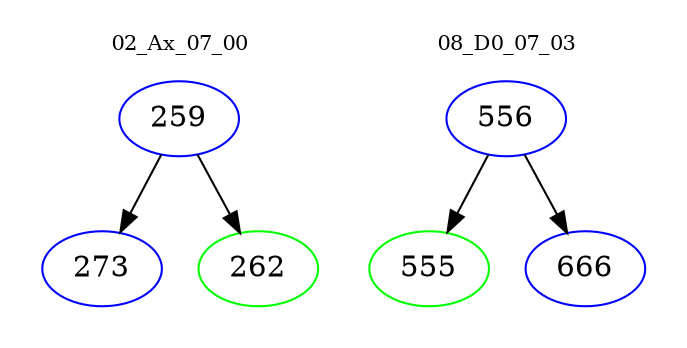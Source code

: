 digraph{
subgraph cluster_0 {
color = white
label = "02_Ax_07_00";
fontsize=10;
T0_259 [label="259", color="blue"]
T0_259 -> T0_273 [color="black"]
T0_273 [label="273", color="blue"]
T0_259 -> T0_262 [color="black"]
T0_262 [label="262", color="green"]
}
subgraph cluster_1 {
color = white
label = "08_D0_07_03";
fontsize=10;
T1_556 [label="556", color="blue"]
T1_556 -> T1_555 [color="black"]
T1_555 [label="555", color="green"]
T1_556 -> T1_666 [color="black"]
T1_666 [label="666", color="blue"]
}
}
